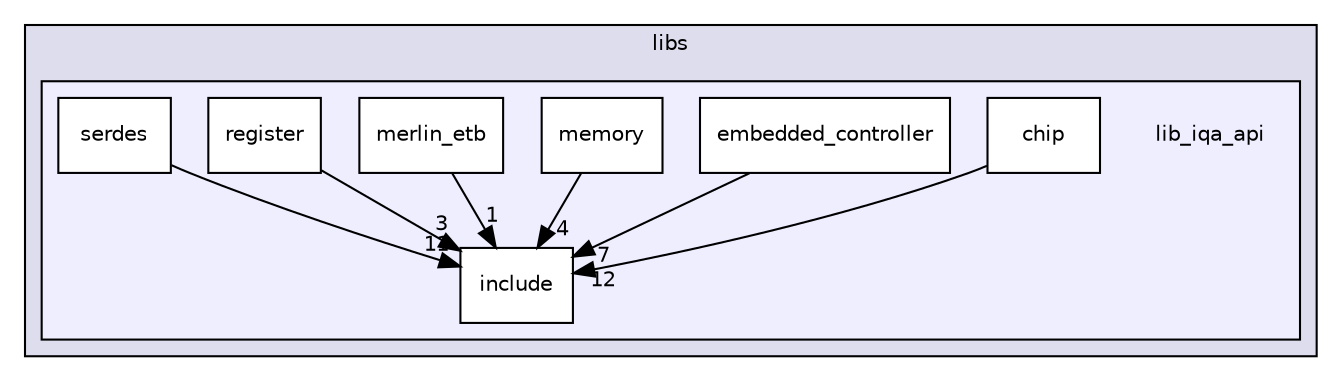 digraph "lib_iqa_api" {
  compound=true
  node [ fontsize="10", fontname="Helvetica"];
  edge [ labelfontsize="10", labelfontname="Helvetica"];
  subgraph clusterdir_6719ab1f1f7655efc2fa43f7eb574fd1 {
    graph [ bgcolor="#ddddee", pencolor="black", label="libs" fontname="Helvetica", fontsize="10", URL="dir_6719ab1f1f7655efc2fa43f7eb574fd1.html"]
  subgraph clusterdir_94ce3beca8397c8d2c96619258b3eafe {
    graph [ bgcolor="#eeeeff", pencolor="black", label="" URL="dir_94ce3beca8397c8d2c96619258b3eafe.html"];
    dir_94ce3beca8397c8d2c96619258b3eafe [shape=plaintext label="lib_iqa_api"];
    dir_b59e24bb0b3dfdaccac4301525d4e998 [shape=box label="chip" color="black" fillcolor="white" style="filled" URL="dir_b59e24bb0b3dfdaccac4301525d4e998.html"];
    dir_ce0eb844b71ea4af567021eac1aa1043 [shape=box label="embedded_controller" color="black" fillcolor="white" style="filled" URL="dir_ce0eb844b71ea4af567021eac1aa1043.html"];
    dir_b5d22c08f49cd6cd5a3dd0733aefb47c [shape=box label="include" color="black" fillcolor="white" style="filled" URL="dir_b5d22c08f49cd6cd5a3dd0733aefb47c.html"];
    dir_cbf0a418f937b17cc68d28e183958ccd [shape=box label="memory" color="black" fillcolor="white" style="filled" URL="dir_cbf0a418f937b17cc68d28e183958ccd.html"];
    dir_fc1ee36121ed59f1f963414e0cc21ccb [shape=box label="merlin_etb" color="black" fillcolor="white" style="filled" URL="dir_fc1ee36121ed59f1f963414e0cc21ccb.html"];
    dir_83092ab00d5380023a4a112df2fa4526 [shape=box label="register" color="black" fillcolor="white" style="filled" URL="dir_83092ab00d5380023a4a112df2fa4526.html"];
    dir_c843e9fe17c1b41c4f8f146f7768ee7b [shape=box label="serdes" color="black" fillcolor="white" style="filled" URL="dir_c843e9fe17c1b41c4f8f146f7768ee7b.html"];
  }
  }
  dir_ce0eb844b71ea4af567021eac1aa1043->dir_b5d22c08f49cd6cd5a3dd0733aefb47c [headlabel="7", labeldistance=1.5 headhref="dir_000003_000004.html"];
  dir_b59e24bb0b3dfdaccac4301525d4e998->dir_b5d22c08f49cd6cd5a3dd0733aefb47c [headlabel="12", labeldistance=1.5 headhref="dir_000002_000004.html"];
  dir_cbf0a418f937b17cc68d28e183958ccd->dir_b5d22c08f49cd6cd5a3dd0733aefb47c [headlabel="4", labeldistance=1.5 headhref="dir_000006_000004.html"];
  dir_83092ab00d5380023a4a112df2fa4526->dir_b5d22c08f49cd6cd5a3dd0733aefb47c [headlabel="3", labeldistance=1.5 headhref="dir_000009_000004.html"];
  dir_fc1ee36121ed59f1f963414e0cc21ccb->dir_b5d22c08f49cd6cd5a3dd0733aefb47c [headlabel="1", labeldistance=1.5 headhref="dir_000008_000004.html"];
  dir_c843e9fe17c1b41c4f8f146f7768ee7b->dir_b5d22c08f49cd6cd5a3dd0733aefb47c [headlabel="11", labeldistance=1.5 headhref="dir_000007_000004.html"];
}
